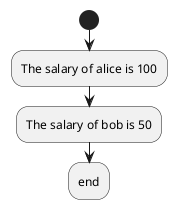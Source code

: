 {
  "sha1": "fmimmm1nc86xf00id8lwypk3ear9z4h",
  "insertion": {
    "when": "2024-06-01T09:03:06.366Z",
    "url": "http://wiki.plantuml.net/site/preprocessing-json",
    "user": "plantuml@gmail.com"
  }
}
@startuml
!$foo = { "company": "Skynet", "employees" : [
  {"name" : "alice", "salary": 100 },
  {"name" : "bob", "salary": 50} ]
}
start
!foreach $emp in $foo.employees
:The salary of $emp.name is $emp.salary;
!endfor
:end;
@enduml
